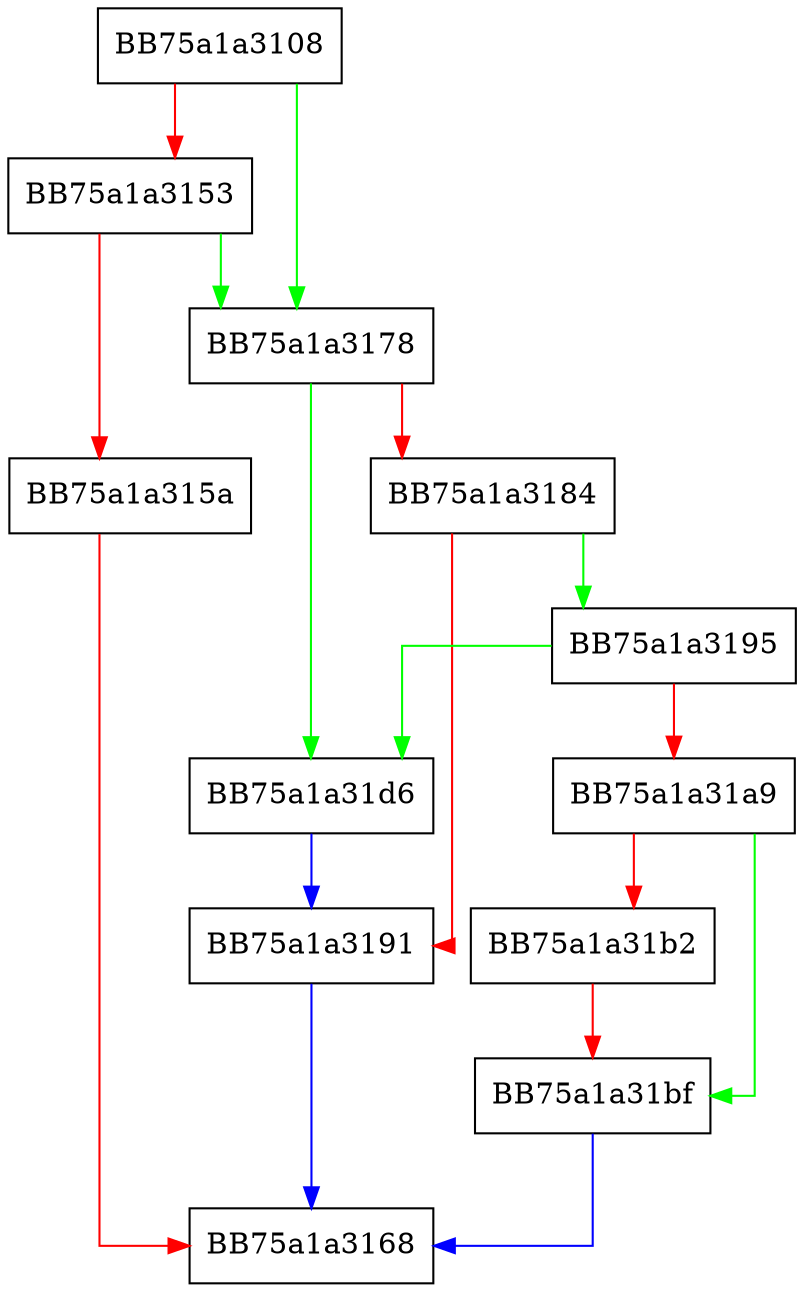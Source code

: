 digraph MpAggregateAttributeEx {
  node [shape="box"];
  graph [splines=ortho];
  BB75a1a3108 -> BB75a1a3178 [color="green"];
  BB75a1a3108 -> BB75a1a3153 [color="red"];
  BB75a1a3153 -> BB75a1a3178 [color="green"];
  BB75a1a3153 -> BB75a1a315a [color="red"];
  BB75a1a315a -> BB75a1a3168 [color="red"];
  BB75a1a3178 -> BB75a1a31d6 [color="green"];
  BB75a1a3178 -> BB75a1a3184 [color="red"];
  BB75a1a3184 -> BB75a1a3195 [color="green"];
  BB75a1a3184 -> BB75a1a3191 [color="red"];
  BB75a1a3191 -> BB75a1a3168 [color="blue"];
  BB75a1a3195 -> BB75a1a31d6 [color="green"];
  BB75a1a3195 -> BB75a1a31a9 [color="red"];
  BB75a1a31a9 -> BB75a1a31bf [color="green"];
  BB75a1a31a9 -> BB75a1a31b2 [color="red"];
  BB75a1a31b2 -> BB75a1a31bf [color="red"];
  BB75a1a31bf -> BB75a1a3168 [color="blue"];
  BB75a1a31d6 -> BB75a1a3191 [color="blue"];
}